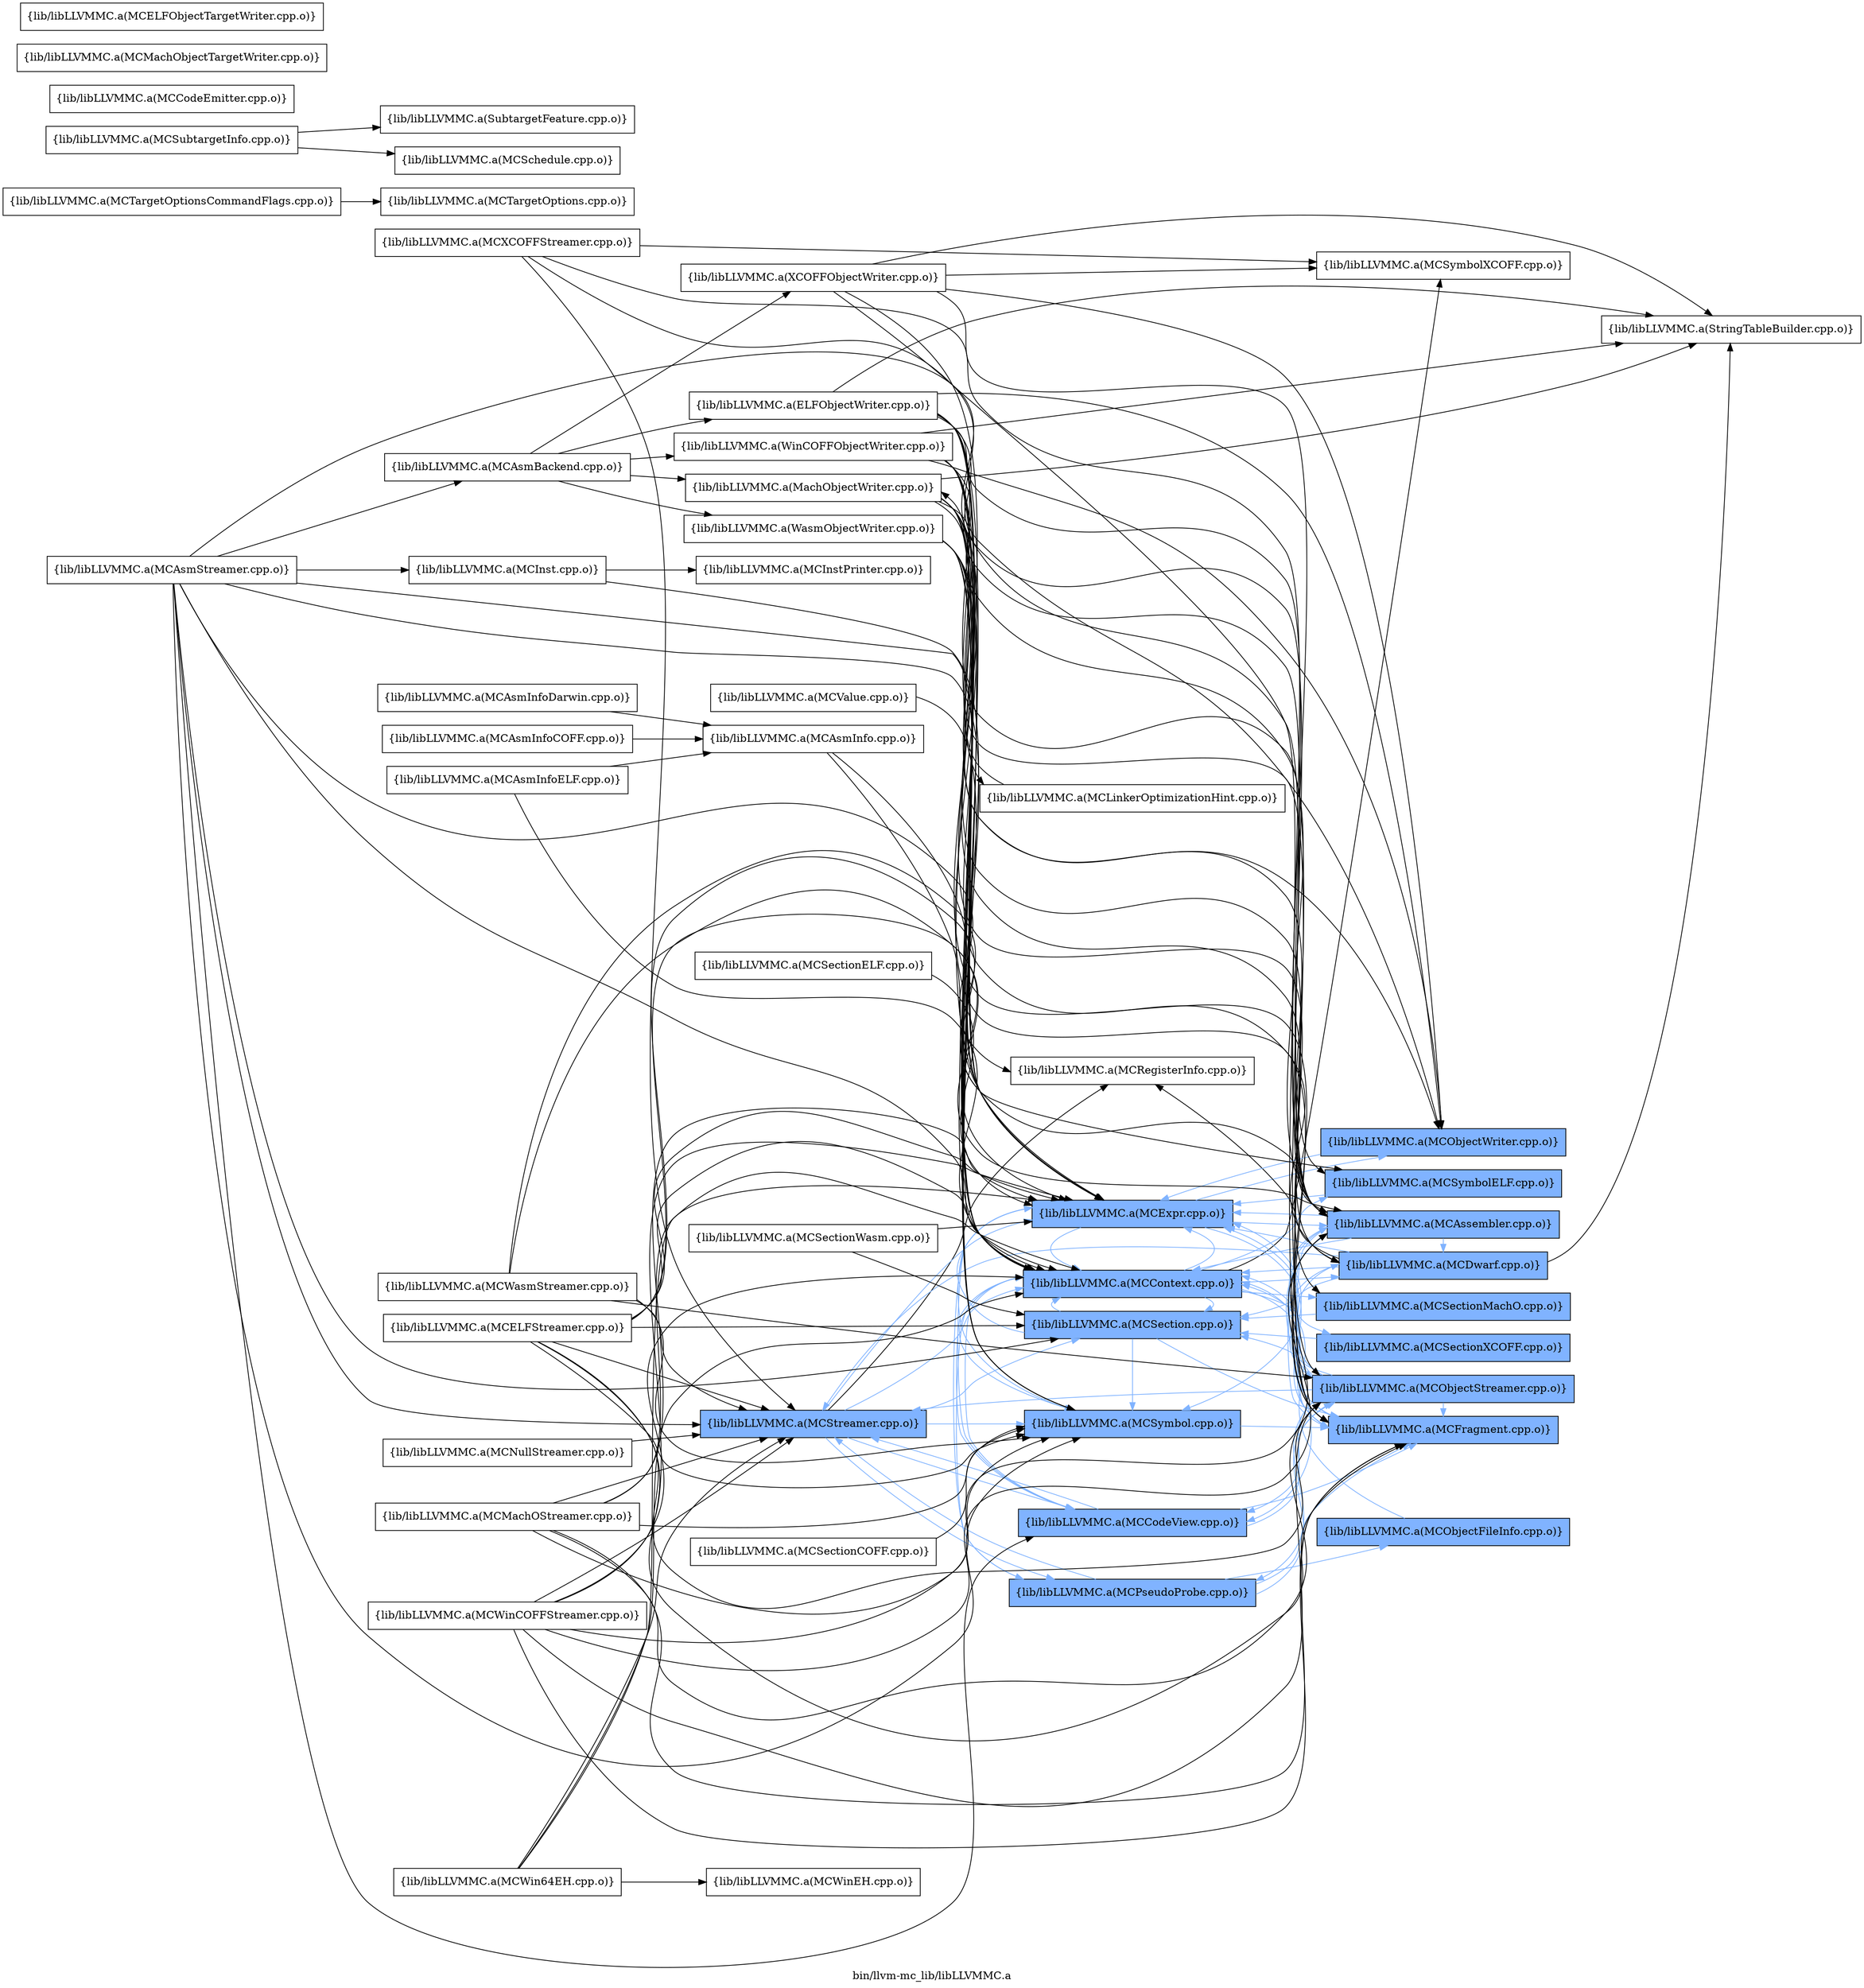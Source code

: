 digraph "bin/llvm-mc_lib/libLLVMMC.a" {
	label="bin/llvm-mc_lib/libLLVMMC.a";
	rankdir=LR;
	{ rank=same; Node0x55a362419a28;  }
	{ rank=same; Node0x55a362419ed8;  }
	{ rank=same; Node0x55a36241b468; Node0x55a362416a58; Node0x55a3624176d8; Node0x55a3624172c8; Node0x55a3624179f8; Node0x55a3624192a8; Node0x55a3624183f8;  }
	{ rank=same; Node0x55a36241a108; Node0x55a36241a928; Node0x55a362419f28; Node0x55a3624187b8; Node0x55a36241aa68; Node0x55a362419258; Node0x55a362417688; Node0x55a362416aa8; Node0x55a36241ac98; Node0x55a362416ff8;  }
	{ rank=same; Node0x55a362419a28;  }
	{ rank=same; Node0x55a362419ed8;  }
	{ rank=same; Node0x55a36241b468; Node0x55a362416a58; Node0x55a3624176d8; Node0x55a3624172c8; Node0x55a3624179f8; Node0x55a3624192a8; Node0x55a3624183f8;  }
	{ rank=same; Node0x55a36241a108; Node0x55a36241a928; Node0x55a362419f28; Node0x55a3624187b8; Node0x55a36241aa68; Node0x55a362419258; Node0x55a362417688; Node0x55a362416aa8; Node0x55a36241ac98; Node0x55a362416ff8;  }

	Node0x55a362419a28 [shape=record,shape=box,group=0,label="{lib/libLLVMMC.a(MCNullStreamer.cpp.o)}"];
	Node0x55a362419a28 -> Node0x55a362419ed8;
	Node0x55a36241a108 [shape=record,shape=box,group=1,style=filled,fillcolor="0.600000 0.5 1",label="{lib/libLLVMMC.a(MCObjectFileInfo.cpp.o)}"];
	Node0x55a36241a108 -> Node0x55a3624179f8[color="0.600000 0.5 1"];
	Node0x55a36241a3d8 [shape=record,shape=box,group=0,label="{lib/libLLVMMC.a(MCAsmBackend.cpp.o)}"];
	Node0x55a36241a3d8 -> Node0x55a362419758;
	Node0x55a36241a3d8 -> Node0x55a36241aab8;
	Node0x55a36241a3d8 -> Node0x55a362419e88;
	Node0x55a36241a3d8 -> Node0x55a362417d68;
	Node0x55a36241a3d8 -> Node0x55a362418588;
	Node0x55a362417778 [shape=record,shape=box,group=0,label="{lib/libLLVMMC.a(MCAsmStreamer.cpp.o)}"];
	Node0x55a362417778 -> Node0x55a362416a58;
	Node0x55a362417778 -> Node0x55a3624176d8;
	Node0x55a362417778 -> Node0x55a36241a3d8;
	Node0x55a362417778 -> Node0x55a362416ff8;
	Node0x55a362417778 -> Node0x55a3624172c8;
	Node0x55a362417778 -> Node0x55a3624179f8;
	Node0x55a362417778 -> Node0x55a36241aa68;
	Node0x55a362417778 -> Node0x55a3624192a8;
	Node0x55a362417778 -> Node0x55a36241a018;
	Node0x55a362417778 -> Node0x55a362419ed8;
	Node0x55a362417778 -> Node0x55a3624183f8;
	Node0x55a3624179f8 [shape=record,shape=box,group=1,style=filled,fillcolor="0.600000 0.5 1",label="{lib/libLLVMMC.a(MCContext.cpp.o)}"];
	Node0x55a3624179f8 -> Node0x55a36241b468[color="0.600000 0.5 1"];
	Node0x55a3624179f8 -> Node0x55a3624176d8[color="0.600000 0.5 1"];
	Node0x55a3624179f8 -> Node0x55a3624187b8[color="0.600000 0.5 1"];
	Node0x55a3624179f8 -> Node0x55a3624172c8[color="0.600000 0.5 1"];
	Node0x55a3624179f8 -> Node0x55a36241aa68[color="0.600000 0.5 1"];
	Node0x55a3624179f8 -> Node0x55a3624192a8[color="0.600000 0.5 1"];
	Node0x55a3624179f8 -> Node0x55a362419f28[color="0.600000 0.5 1"];
	Node0x55a3624179f8 -> Node0x55a362419258[color="0.600000 0.5 1"];
	Node0x55a3624179f8 -> Node0x55a3624183f8[color="0.600000 0.5 1"];
	Node0x55a3624179f8 -> Node0x55a362417688[color="0.600000 0.5 1"];
	Node0x55a3624179f8 -> Node0x55a362416aa8;
	Node0x55a36241b788 [shape=record,shape=box,group=0,label="{lib/libLLVMMC.a(MCELFStreamer.cpp.o)}"];
	Node0x55a36241b788 -> Node0x55a36241a928;
	Node0x55a36241b788 -> Node0x55a3624176d8;
	Node0x55a36241b788 -> Node0x55a362416ff8;
	Node0x55a36241b788 -> Node0x55a3624179f8;
	Node0x55a36241b788 -> Node0x55a3624192a8;
	Node0x55a36241b788 -> Node0x55a362419f28;
	Node0x55a36241b788 -> Node0x55a362419ed8;
	Node0x55a36241b788 -> Node0x55a3624183f8;
	Node0x55a36241b788 -> Node0x55a362417688;
	Node0x55a362418858 [shape=record,shape=box,group=0,label="{lib/libLLVMMC.a(MCMachOStreamer.cpp.o)}"];
	Node0x55a362418858 -> Node0x55a36241a928;
	Node0x55a362418858 -> Node0x55a362416ff8;
	Node0x55a362418858 -> Node0x55a3624179f8;
	Node0x55a362418858 -> Node0x55a3624192a8;
	Node0x55a362418858 -> Node0x55a362419f28;
	Node0x55a362418858 -> Node0x55a362419ed8;
	Node0x55a362418858 -> Node0x55a3624183f8;
	Node0x55a36241b5f8 [shape=record,shape=box,group=0,label="{lib/libLLVMMC.a(MCTargetOptionsCommandFlags.cpp.o)}"];
	Node0x55a36241b5f8 -> Node0x55a362417278;
	Node0x55a362419cf8 [shape=record,shape=box,group=0,label="{lib/libLLVMMC.a(MCWasmStreamer.cpp.o)}"];
	Node0x55a362419cf8 -> Node0x55a36241a928;
	Node0x55a362419cf8 -> Node0x55a362416ff8;
	Node0x55a362419cf8 -> Node0x55a3624192a8;
	Node0x55a362419cf8 -> Node0x55a362419ed8;
	Node0x55a362419cf8 -> Node0x55a3624183f8;
	Node0x55a362417db8 [shape=record,shape=box,group=0,label="{lib/libLLVMMC.a(MCXCOFFStreamer.cpp.o)}"];
	Node0x55a362417db8 -> Node0x55a36241a928;
	Node0x55a362417db8 -> Node0x55a362416ff8;
	Node0x55a362417db8 -> Node0x55a362419ed8;
	Node0x55a362417db8 -> Node0x55a362416aa8;
	Node0x55a3624198e8 [shape=record,shape=box,group=0,label="{lib/libLLVMMC.a(SubtargetFeature.cpp.o)}"];
	Node0x55a3624192a8 [shape=record,shape=box,group=1,style=filled,fillcolor="0.600000 0.5 1",label="{lib/libLLVMMC.a(MCExpr.cpp.o)}"];
	Node0x55a3624192a8 -> Node0x55a36241ac98[color="0.600000 0.5 1"];
	Node0x55a3624192a8 -> Node0x55a362416ff8[color="0.600000 0.5 1"];
	Node0x55a3624192a8 -> Node0x55a3624179f8[color="0.600000 0.5 1"];
	Node0x55a3624192a8 -> Node0x55a362419f28[color="0.600000 0.5 1"];
	Node0x55a3624192a8 -> Node0x55a3624183f8[color="0.600000 0.5 1"];
	Node0x55a362418998 [shape=record,shape=box,group=0,label="{lib/libLLVMMC.a(MCSubtargetInfo.cpp.o)}"];
	Node0x55a362418998 -> Node0x55a362417d18;
	Node0x55a362418998 -> Node0x55a3624198e8;
	Node0x55a3624185d8 [shape=record,shape=box,group=0,label="{lib/libLLVMMC.a(MCInstPrinter.cpp.o)}"];
	Node0x55a362416a58 [shape=record,shape=box,group=0,label="{lib/libLLVMMC.a(MCRegisterInfo.cpp.o)}"];
	Node0x55a362419528 [shape=record,shape=box,group=0,label="{lib/libLLVMMC.a(MCAsmInfo.cpp.o)}"];
	Node0x55a362419528 -> Node0x55a3624179f8;
	Node0x55a362419528 -> Node0x55a3624192a8;
	Node0x55a362417278 [shape=record,shape=box,group=0,label="{lib/libLLVMMC.a(MCTargetOptions.cpp.o)}"];
	Node0x55a36241a928 [shape=record,shape=box,group=1,style=filled,fillcolor="0.600000 0.5 1",label="{lib/libLLVMMC.a(MCObjectStreamer.cpp.o)}"];
	Node0x55a36241a928 -> Node0x55a36241b468[color="0.600000 0.5 1"];
	Node0x55a36241a928 -> Node0x55a3624176d8[color="0.600000 0.5 1"];
	Node0x55a36241a928 -> Node0x55a362416ff8[color="0.600000 0.5 1"];
	Node0x55a36241a928 -> Node0x55a3624172c8[color="0.600000 0.5 1"];
	Node0x55a36241a928 -> Node0x55a3624179f8[color="0.600000 0.5 1"];
	Node0x55a36241a928 -> Node0x55a36241aa68[color="0.600000 0.5 1"];
	Node0x55a36241a928 -> Node0x55a3624192a8[color="0.600000 0.5 1"];
	Node0x55a36241a928 -> Node0x55a362419f28[color="0.600000 0.5 1"];
	Node0x55a36241a928 -> Node0x55a362419ed8[color="0.600000 0.5 1"];
	Node0x55a362416ff8 [shape=record,shape=box,group=1,style=filled,fillcolor="0.600000 0.5 1",label="{lib/libLLVMMC.a(MCAssembler.cpp.o)}"];
	Node0x55a362416ff8 -> Node0x55a3624172c8[color="0.600000 0.5 1"];
	Node0x55a362416ff8 -> Node0x55a3624179f8[color="0.600000 0.5 1"];
	Node0x55a362416ff8 -> Node0x55a36241aa68[color="0.600000 0.5 1"];
	Node0x55a362416ff8 -> Node0x55a3624192a8[color="0.600000 0.5 1"];
	Node0x55a362416ff8 -> Node0x55a362419f28[color="0.600000 0.5 1"];
	Node0x55a362416ff8 -> Node0x55a3624183f8[color="0.600000 0.5 1"];
	Node0x55a362419f28 [shape=record,shape=box,group=1,style=filled,fillcolor="0.600000 0.5 1",label="{lib/libLLVMMC.a(MCFragment.cpp.o)}"];
	Node0x55a362419f28 -> Node0x55a362416ff8[color="0.600000 0.5 1"];
	Node0x55a362419f28 -> Node0x55a3624179f8[color="0.600000 0.5 1"];
	Node0x55a362419f28 -> Node0x55a3624192a8[color="0.600000 0.5 1"];
	Node0x55a36241a018 [shape=record,shape=box,group=0,label="{lib/libLLVMMC.a(MCInst.cpp.o)}"];
	Node0x55a36241a018 -> Node0x55a3624192a8;
	Node0x55a36241a018 -> Node0x55a3624185d8;
	Node0x55a362418948 [shape=record,shape=box,group=0,label="{lib/libLLVMMC.a(MCAsmInfoCOFF.cpp.o)}"];
	Node0x55a362418948 -> Node0x55a362419528;
	Node0x55a362418628 [shape=record,shape=box,group=0,label="{lib/libLLVMMC.a(MCAsmInfoDarwin.cpp.o)}"];
	Node0x55a362418628 -> Node0x55a362419528;
	Node0x55a362417f48 [shape=record,shape=box,group=0,label="{lib/libLLVMMC.a(MCAsmInfoELF.cpp.o)}"];
	Node0x55a362417f48 -> Node0x55a362419528;
	Node0x55a362417f48 -> Node0x55a3624179f8;
	Node0x55a36241b878 [shape=record,shape=box,group=0,label="{lib/libLLVMMC.a(MCCodeEmitter.cpp.o)}"];
	Node0x55a362418c68 [shape=record,shape=box,group=0,label="{lib/libLLVMMC.a(MCMachObjectTargetWriter.cpp.o)}"];
	Node0x55a3624183f8 [shape=record,shape=box,group=1,style=filled,fillcolor="0.600000 0.5 1",label="{lib/libLLVMMC.a(MCSymbol.cpp.o)}"];
	Node0x55a3624183f8 -> Node0x55a362419f28[color="0.600000 0.5 1"];
	Node0x55a36241aab8 [shape=record,shape=box,group=0,label="{lib/libLLVMMC.a(MachObjectWriter.cpp.o)}"];
	Node0x55a36241aab8 -> Node0x55a36241ac98;
	Node0x55a36241aab8 -> Node0x55a3624187b8;
	Node0x55a36241aab8 -> Node0x55a362416ff8;
	Node0x55a36241aab8 -> Node0x55a3624179f8;
	Node0x55a36241aab8 -> Node0x55a3624192a8;
	Node0x55a36241aab8 -> Node0x55a362419f28;
	Node0x55a36241aab8 -> Node0x55a3624183f8;
	Node0x55a36241aab8 -> Node0x55a36241b238;
	Node0x55a36241aab8 -> Node0x55a3624191b8;
	Node0x55a36241aba8 [shape=record,shape=box,group=0,label="{lib/libLLVMMC.a(MCELFObjectTargetWriter.cpp.o)}"];
	Node0x55a36241a978 [shape=record,shape=box,group=0,label="{lib/libLLVMMC.a(MCValue.cpp.o)}"];
	Node0x55a36241a978 -> Node0x55a3624192a8;
	Node0x55a362417d68 [shape=record,shape=box,group=0,label="{lib/libLLVMMC.a(WinCOFFObjectWriter.cpp.o)}"];
	Node0x55a362417d68 -> Node0x55a36241ac98;
	Node0x55a362417d68 -> Node0x55a362416ff8;
	Node0x55a362417d68 -> Node0x55a3624179f8;
	Node0x55a362417d68 -> Node0x55a3624192a8;
	Node0x55a362417d68 -> Node0x55a362419f28;
	Node0x55a362417d68 -> Node0x55a3624183f8;
	Node0x55a362417d68 -> Node0x55a3624191b8;
	Node0x55a362419ed8 [shape=record,shape=box,group=1,style=filled,fillcolor="0.600000 0.5 1",label="{lib/libLLVMMC.a(MCStreamer.cpp.o)}"];
	Node0x55a362419ed8 -> Node0x55a36241b468[color="0.600000 0.5 1"];
	Node0x55a362419ed8 -> Node0x55a362416a58;
	Node0x55a362419ed8 -> Node0x55a3624176d8[color="0.600000 0.5 1"];
	Node0x55a362419ed8 -> Node0x55a3624172c8[color="0.600000 0.5 1"];
	Node0x55a362419ed8 -> Node0x55a3624179f8[color="0.600000 0.5 1"];
	Node0x55a362419ed8 -> Node0x55a3624192a8[color="0.600000 0.5 1"];
	Node0x55a362419ed8 -> Node0x55a3624183f8[color="0.600000 0.5 1"];
	Node0x55a362416be8 [shape=record,shape=box,group=0,label="{lib/libLLVMMC.a(MCWin64EH.cpp.o)}"];
	Node0x55a362416be8 -> Node0x55a3624179f8;
	Node0x55a362416be8 -> Node0x55a3624192a8;
	Node0x55a362416be8 -> Node0x55a362419ed8;
	Node0x55a362416be8 -> Node0x55a3624184e8;
	Node0x55a362418bc8 [shape=record,shape=box,group=0,label="{lib/libLLVMMC.a(MCWinCOFFStreamer.cpp.o)}"];
	Node0x55a362418bc8 -> Node0x55a36241a928;
	Node0x55a362418bc8 -> Node0x55a362416ff8;
	Node0x55a362418bc8 -> Node0x55a3624179f8;
	Node0x55a362418bc8 -> Node0x55a3624192a8;
	Node0x55a362418bc8 -> Node0x55a362419f28;
	Node0x55a362418bc8 -> Node0x55a362419ed8;
	Node0x55a362418bc8 -> Node0x55a3624183f8;
	Node0x55a3624184e8 [shape=record,shape=box,group=0,label="{lib/libLLVMMC.a(MCWinEH.cpp.o)}"];
	Node0x55a3624172c8 [shape=record,shape=box,group=1,style=filled,fillcolor="0.600000 0.5 1",label="{lib/libLLVMMC.a(MCCodeView.cpp.o)}"];
	Node0x55a3624172c8 -> Node0x55a36241a928[color="0.600000 0.5 1"];
	Node0x55a3624172c8 -> Node0x55a3624179f8[color="0.600000 0.5 1"];
	Node0x55a3624172c8 -> Node0x55a3624192a8[color="0.600000 0.5 1"];
	Node0x55a3624172c8 -> Node0x55a362419f28[color="0.600000 0.5 1"];
	Node0x55a3624172c8 -> Node0x55a362419ed8[color="0.600000 0.5 1"];
	Node0x55a362419758 [shape=record,shape=box,group=0,label="{lib/libLLVMMC.a(ELFObjectWriter.cpp.o)}"];
	Node0x55a362419758 -> Node0x55a36241ac98;
	Node0x55a362419758 -> Node0x55a362416ff8;
	Node0x55a362419758 -> Node0x55a3624179f8;
	Node0x55a362419758 -> Node0x55a3624192a8;
	Node0x55a362419758 -> Node0x55a362419f28;
	Node0x55a362419758 -> Node0x55a3624183f8;
	Node0x55a362419758 -> Node0x55a362417688;
	Node0x55a362419758 -> Node0x55a3624191b8;
	Node0x55a362419e88 [shape=record,shape=box,group=0,label="{lib/libLLVMMC.a(WasmObjectWriter.cpp.o)}"];
	Node0x55a362419e88 -> Node0x55a36241ac98;
	Node0x55a362419e88 -> Node0x55a362416ff8;
	Node0x55a362419e88 -> Node0x55a3624179f8;
	Node0x55a362419e88 -> Node0x55a36241aa68;
	Node0x55a362419e88 -> Node0x55a3624192a8;
	Node0x55a362419e88 -> Node0x55a362419f28;
	Node0x55a362418588 [shape=record,shape=box,group=0,label="{lib/libLLVMMC.a(XCOFFObjectWriter.cpp.o)}"];
	Node0x55a362418588 -> Node0x55a36241ac98;
	Node0x55a362418588 -> Node0x55a362416ff8;
	Node0x55a362418588 -> Node0x55a3624192a8;
	Node0x55a362418588 -> Node0x55a362419f28;
	Node0x55a362418588 -> Node0x55a362416aa8;
	Node0x55a362418588 -> Node0x55a3624191b8;
	Node0x55a36241ac98 [shape=record,shape=box,group=1,style=filled,fillcolor="0.600000 0.5 1",label="{lib/libLLVMMC.a(MCObjectWriter.cpp.o)}"];
	Node0x55a36241ac98 -> Node0x55a3624192a8[color="0.600000 0.5 1"];
	Node0x55a362417688 [shape=record,shape=box,group=1,style=filled,fillcolor="0.600000 0.5 1",label="{lib/libLLVMMC.a(MCSymbolELF.cpp.o)}"];
	Node0x55a362417688 -> Node0x55a3624192a8[color="0.600000 0.5 1"];
	Node0x55a3624191b8 [shape=record,shape=box,group=0,label="{lib/libLLVMMC.a(StringTableBuilder.cpp.o)}"];
	Node0x55a3624176d8 [shape=record,shape=box,group=1,style=filled,fillcolor="0.600000 0.5 1",label="{lib/libLLVMMC.a(MCSection.cpp.o)}"];
	Node0x55a3624176d8 -> Node0x55a3624179f8[color="0.600000 0.5 1"];
	Node0x55a3624176d8 -> Node0x55a3624192a8[color="0.600000 0.5 1"];
	Node0x55a3624176d8 -> Node0x55a362419f28[color="0.600000 0.5 1"];
	Node0x55a3624176d8 -> Node0x55a3624183f8[color="0.600000 0.5 1"];
	Node0x55a36241aa68 [shape=record,shape=box,group=1,style=filled,fillcolor="0.600000 0.5 1",label="{lib/libLLVMMC.a(MCDwarf.cpp.o)}"];
	Node0x55a36241aa68 -> Node0x55a36241a928[color="0.600000 0.5 1"];
	Node0x55a36241aa68 -> Node0x55a362416a58;
	Node0x55a36241aa68 -> Node0x55a3624176d8[color="0.600000 0.5 1"];
	Node0x55a36241aa68 -> Node0x55a3624179f8[color="0.600000 0.5 1"];
	Node0x55a36241aa68 -> Node0x55a3624192a8[color="0.600000 0.5 1"];
	Node0x55a36241aa68 -> Node0x55a362419ed8[color="0.600000 0.5 1"];
	Node0x55a36241aa68 -> Node0x55a3624191b8;
	Node0x55a36241b468 [shape=record,shape=box,group=1,style=filled,fillcolor="0.600000 0.5 1",label="{lib/libLLVMMC.a(MCPseudoProbe.cpp.o)}"];
	Node0x55a36241b468 -> Node0x55a36241a108[color="0.600000 0.5 1"];
	Node0x55a36241b468 -> Node0x55a36241a928[color="0.600000 0.5 1"];
	Node0x55a36241b468 -> Node0x55a3624192a8[color="0.600000 0.5 1"];
	Node0x55a36241b468 -> Node0x55a362419f28[color="0.600000 0.5 1"];
	Node0x55a36241b468 -> Node0x55a362419ed8[color="0.600000 0.5 1"];
	Node0x55a3624187b8 [shape=record,shape=box,group=1,style=filled,fillcolor="0.600000 0.5 1",label="{lib/libLLVMMC.a(MCSectionMachO.cpp.o)}"];
	Node0x55a3624187b8 -> Node0x55a3624176d8[color="0.600000 0.5 1"];
	Node0x55a362419258 [shape=record,shape=box,group=1,style=filled,fillcolor="0.600000 0.5 1",label="{lib/libLLVMMC.a(MCSectionXCOFF.cpp.o)}"];
	Node0x55a362419258 -> Node0x55a3624176d8[color="0.600000 0.5 1"];
	Node0x55a362416aa8 [shape=record,shape=box,group=0,label="{lib/libLLVMMC.a(MCSymbolXCOFF.cpp.o)}"];
	Node0x55a362417868 [shape=record,shape=box,group=0,label="{lib/libLLVMMC.a(MCSectionCOFF.cpp.o)}"];
	Node0x55a362417868 -> Node0x55a3624183f8;
	Node0x55a362418448 [shape=record,shape=box,group=0,label="{lib/libLLVMMC.a(MCSectionELF.cpp.o)}"];
	Node0x55a362418448 -> Node0x55a3624192a8;
	Node0x55a362419488 [shape=record,shape=box,group=0,label="{lib/libLLVMMC.a(MCSectionWasm.cpp.o)}"];
	Node0x55a362419488 -> Node0x55a3624176d8;
	Node0x55a362419488 -> Node0x55a3624192a8;
	Node0x55a362417d18 [shape=record,shape=box,group=0,label="{lib/libLLVMMC.a(MCSchedule.cpp.o)}"];
	Node0x55a36241b238 [shape=record,shape=box,group=0,label="{lib/libLLVMMC.a(MCLinkerOptimizationHint.cpp.o)}"];
	Node0x55a36241b238 -> Node0x55a36241aab8;
}
